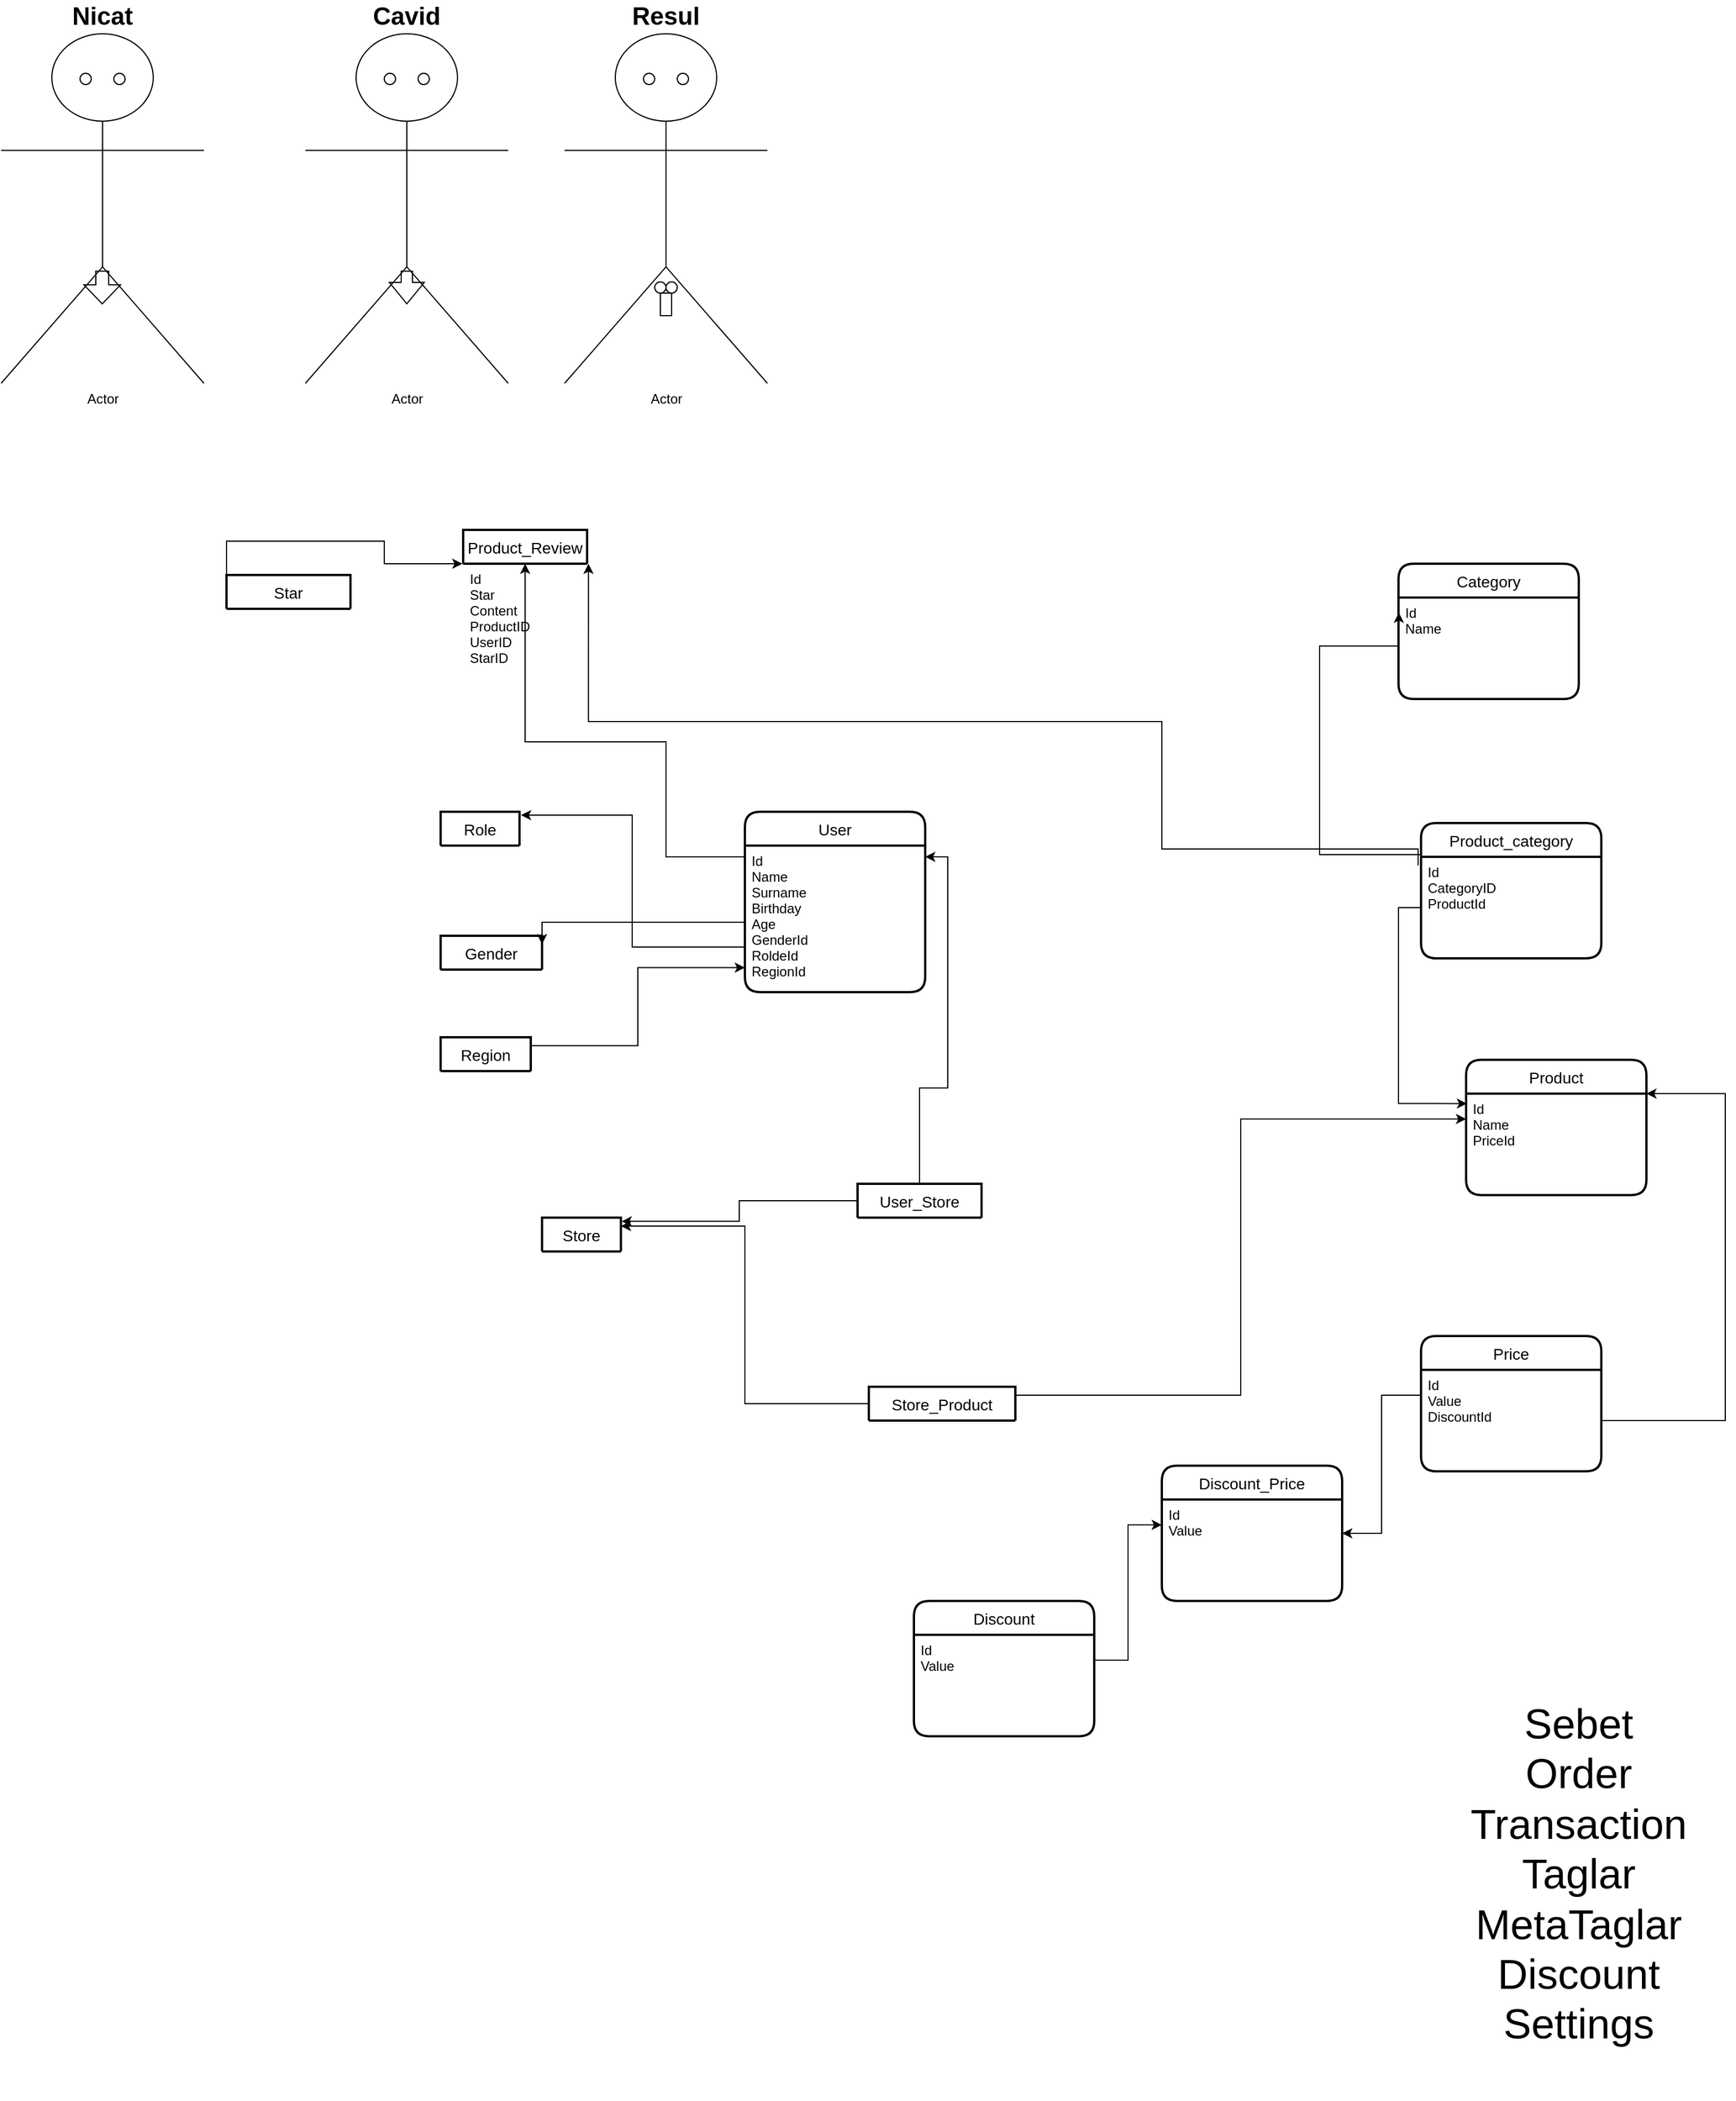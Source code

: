<mxfile version="20.2.8" type="github">
  <diagram name="Page-1" id="2ca16b54-16f6-2749-3443-fa8db7711227">
    <mxGraphModel dx="816" dy="437" grid="1" gridSize="10" guides="1" tooltips="1" connect="1" arrows="1" fold="1" page="1" pageScale="1" pageWidth="4681" pageHeight="3300" background="none" math="0" shadow="0">
      <root>
        <mxCell id="0" />
        <mxCell id="1" parent="0" />
        <mxCell id="Lx_lRHOu2gnfGisljdU7-14" value="Product" style="swimlane;childLayout=stackLayout;horizontal=1;startSize=30;horizontalStack=0;rounded=1;fontSize=14;fontStyle=0;strokeWidth=2;resizeParent=0;resizeLast=1;shadow=0;dashed=0;align=center;" parent="1" vertex="1">
          <mxGeometry x="3310" y="1480" width="160" height="120" as="geometry" />
        </mxCell>
        <mxCell id="Lx_lRHOu2gnfGisljdU7-15" value="Id&#xa;Name&#xa;PriceId" style="align=left;strokeColor=none;fillColor=none;spacingLeft=4;fontSize=12;verticalAlign=top;resizable=0;rotatable=0;part=1;" parent="Lx_lRHOu2gnfGisljdU7-14" vertex="1">
          <mxGeometry y="30" width="160" height="90" as="geometry" />
        </mxCell>
        <mxCell id="Ng0ElEHJoM7NORC7TLuu-4" style="edgeStyle=orthogonalEdgeStyle;rounded=0;orthogonalLoop=1;jettySize=auto;html=1;exitX=0;exitY=0.75;exitDx=0;exitDy=0;entryX=1.019;entryY=0.1;entryDx=0;entryDy=0;entryPerimeter=0;" parent="1" source="xBYZ0TqY-IHR42CS338j-1" target="Ng0ElEHJoM7NORC7TLuu-2" edge="1">
          <mxGeometry relative="1" as="geometry" />
        </mxCell>
        <mxCell id="xBYZ0TqY-IHR42CS338j-1" value="User" style="swimlane;childLayout=stackLayout;horizontal=1;startSize=30;horizontalStack=0;rounded=1;fontSize=14;fontStyle=0;strokeWidth=2;resizeParent=0;resizeLast=1;shadow=0;dashed=0;align=center;" parent="1" vertex="1">
          <mxGeometry x="2670" y="1260" width="160" height="160" as="geometry" />
        </mxCell>
        <mxCell id="xBYZ0TqY-IHR42CS338j-2" value="Id&#xa;Name&#xa;Surname&#xa;Birthday&#xa;Age&#xa;GenderId&#xa;RoldeId&#xa;RegionId&#xa;&#xa;" style="align=left;strokeColor=none;fillColor=none;spacingLeft=4;fontSize=12;verticalAlign=top;resizable=0;rotatable=0;part=1;" parent="xBYZ0TqY-IHR42CS338j-1" vertex="1">
          <mxGeometry y="30" width="160" height="130" as="geometry" />
        </mxCell>
        <mxCell id="xBYZ0TqY-IHR42CS338j-3" value="Gender" style="swimlane;childLayout=stackLayout;horizontal=1;startSize=30;horizontalStack=0;rounded=1;fontSize=14;fontStyle=0;strokeWidth=2;resizeParent=0;resizeLast=1;shadow=0;dashed=0;align=center;" parent="1" vertex="1" collapsed="1">
          <mxGeometry x="2400" y="1370" width="90" height="30" as="geometry">
            <mxRectangle x="40" y="400" width="160" height="70" as="alternateBounds" />
          </mxGeometry>
        </mxCell>
        <mxCell id="xBYZ0TqY-IHR42CS338j-4" value="Id&#xa;Value" style="align=left;strokeColor=none;fillColor=none;spacingLeft=4;fontSize=12;verticalAlign=top;resizable=0;rotatable=0;part=1;" parent="xBYZ0TqY-IHR42CS338j-3" vertex="1">
          <mxGeometry y="30" width="160" height="40" as="geometry" />
        </mxCell>
        <mxCell id="stfD9on2sdf5tOZbnmYr-1" style="edgeStyle=orthogonalEdgeStyle;rounded=0;orthogonalLoop=1;jettySize=auto;html=1;exitX=-0.002;exitY=0.586;exitDx=0;exitDy=0;entryX=1;entryY=0.25;entryDx=0;entryDy=0;exitPerimeter=0;" parent="1" source="xBYZ0TqY-IHR42CS338j-2" target="xBYZ0TqY-IHR42CS338j-3" edge="1">
          <mxGeometry relative="1" as="geometry">
            <mxPoint x="2820" y="1080" as="targetPoint" />
            <Array as="points">
              <mxPoint x="2660" y="1358" />
              <mxPoint x="2595" y="1358" />
            </Array>
          </mxGeometry>
        </mxCell>
        <mxCell id="Ng0ElEHJoM7NORC7TLuu-1" value="Role" style="swimlane;childLayout=stackLayout;horizontal=1;startSize=30;horizontalStack=0;rounded=1;fontSize=14;fontStyle=0;strokeWidth=2;resizeParent=0;resizeLast=1;shadow=0;dashed=0;align=center;" parent="1" vertex="1" collapsed="1">
          <mxGeometry x="2400" y="1260" width="70" height="30" as="geometry">
            <mxRectangle x="40" y="290" width="160" height="70" as="alternateBounds" />
          </mxGeometry>
        </mxCell>
        <mxCell id="Ng0ElEHJoM7NORC7TLuu-2" value="Id&#xa;Value" style="align=left;strokeColor=none;fillColor=none;spacingLeft=4;fontSize=12;verticalAlign=top;resizable=0;rotatable=0;part=1;" parent="Ng0ElEHJoM7NORC7TLuu-1" vertex="1">
          <mxGeometry y="30" width="160" height="40" as="geometry" />
        </mxCell>
        <mxCell id="Ng0ElEHJoM7NORC7TLuu-5" value="Region" style="swimlane;childLayout=stackLayout;horizontal=1;startSize=30;horizontalStack=0;rounded=1;fontSize=14;fontStyle=0;strokeWidth=2;resizeParent=0;resizeLast=1;shadow=0;dashed=0;align=center;" parent="1" vertex="1" collapsed="1">
          <mxGeometry x="2400" y="1460" width="80" height="30" as="geometry">
            <mxRectangle x="40" y="510" width="160" height="70" as="alternateBounds" />
          </mxGeometry>
        </mxCell>
        <mxCell id="Ng0ElEHJoM7NORC7TLuu-6" value="Id&#xa;Value" style="align=left;strokeColor=none;fillColor=none;spacingLeft=4;fontSize=12;verticalAlign=top;resizable=0;rotatable=0;part=1;" parent="Ng0ElEHJoM7NORC7TLuu-5" vertex="1">
          <mxGeometry y="30" width="160" height="40" as="geometry" />
        </mxCell>
        <mxCell id="Ng0ElEHJoM7NORC7TLuu-7" style="edgeStyle=orthogonalEdgeStyle;rounded=0;orthogonalLoop=1;jettySize=auto;html=1;exitX=1;exitY=0.25;exitDx=0;exitDy=0;entryX=0;entryY=0.833;entryDx=0;entryDy=0;entryPerimeter=0;" parent="1" source="Ng0ElEHJoM7NORC7TLuu-6" target="xBYZ0TqY-IHR42CS338j-2" edge="1">
          <mxGeometry relative="1" as="geometry" />
        </mxCell>
        <mxCell id="qgvWfJaStd43X-dEYsdI-1" value="Category" style="swimlane;childLayout=stackLayout;horizontal=1;startSize=30;horizontalStack=0;rounded=1;fontSize=14;fontStyle=0;strokeWidth=2;resizeParent=0;resizeLast=1;shadow=0;dashed=0;align=center;" parent="1" vertex="1">
          <mxGeometry x="3250" y="1040" width="160" height="120" as="geometry" />
        </mxCell>
        <mxCell id="qgvWfJaStd43X-dEYsdI-2" value="Id&#xa;Name" style="align=left;strokeColor=none;fillColor=none;spacingLeft=4;fontSize=12;verticalAlign=top;resizable=0;rotatable=0;part=1;" parent="qgvWfJaStd43X-dEYsdI-1" vertex="1">
          <mxGeometry y="30" width="160" height="90" as="geometry" />
        </mxCell>
        <mxCell id="qgvWfJaStd43X-dEYsdI-3" value="Product_category" style="swimlane;childLayout=stackLayout;horizontal=1;startSize=30;horizontalStack=0;rounded=1;fontSize=14;fontStyle=0;strokeWidth=2;resizeParent=0;resizeLast=1;shadow=0;dashed=0;align=center;" parent="1" vertex="1">
          <mxGeometry x="3270" y="1270" width="160" height="120" as="geometry" />
        </mxCell>
        <mxCell id="qgvWfJaStd43X-dEYsdI-4" value="Id&#xa;CategoryID&#xa;ProductId&#xa;" style="align=left;strokeColor=none;fillColor=none;spacingLeft=4;fontSize=12;verticalAlign=top;resizable=0;rotatable=0;part=1;" parent="qgvWfJaStd43X-dEYsdI-3" vertex="1">
          <mxGeometry y="30" width="160" height="90" as="geometry" />
        </mxCell>
        <mxCell id="sqMOtkHlyQWD_esIQW8H-6" style="edgeStyle=orthogonalEdgeStyle;rounded=0;orthogonalLoop=1;jettySize=auto;html=1;entryX=0.002;entryY=0.149;entryDx=0;entryDy=0;entryPerimeter=0;exitX=-0.003;exitY=0.311;exitDx=0;exitDy=0;exitPerimeter=0;" parent="1" source="qgvWfJaStd43X-dEYsdI-4" target="qgvWfJaStd43X-dEYsdI-2" edge="1">
          <mxGeometry relative="1" as="geometry">
            <mxPoint x="3030" y="1210" as="sourcePoint" />
            <mxPoint x="3010" y="1030" as="targetPoint" />
            <Array as="points">
              <mxPoint x="3270" y="1298" />
              <mxPoint x="3180" y="1298" />
              <mxPoint x="3180" y="1113" />
              <mxPoint x="3250" y="1113" />
            </Array>
          </mxGeometry>
        </mxCell>
        <mxCell id="sqMOtkHlyQWD_esIQW8H-8" style="edgeStyle=orthogonalEdgeStyle;rounded=0;orthogonalLoop=1;jettySize=auto;html=1;exitX=0;exitY=0.5;exitDx=0;exitDy=0;entryX=0.005;entryY=0.098;entryDx=0;entryDy=0;entryPerimeter=0;" parent="1" source="qgvWfJaStd43X-dEYsdI-4" target="Lx_lRHOu2gnfGisljdU7-15" edge="1">
          <mxGeometry relative="1" as="geometry">
            <mxPoint x="3050" y="1460" as="targetPoint" />
          </mxGeometry>
        </mxCell>
        <mxCell id="sqMOtkHlyQWD_esIQW8H-10" value="Actor" style="shape=umlActor;verticalLabelPosition=bottom;verticalAlign=top;html=1;outlineConnect=0;" parent="1" vertex="1">
          <mxGeometry x="2010" y="570" width="180" height="310" as="geometry" />
        </mxCell>
        <mxCell id="dHU1rHC7Ym9TqFhZgwqX-1" value="Product_Review" style="swimlane;childLayout=stackLayout;horizontal=1;startSize=30;horizontalStack=0;rounded=1;fontSize=14;fontStyle=0;strokeWidth=2;resizeParent=0;resizeLast=1;shadow=0;dashed=0;align=center;" parent="1" vertex="1">
          <mxGeometry x="2420" y="1010" width="110" height="30" as="geometry">
            <mxRectangle x="2420" y="1010" width="160" height="120" as="alternateBounds" />
          </mxGeometry>
        </mxCell>
        <mxCell id="dHU1rHC7Ym9TqFhZgwqX-2" value="Id&#xa;Star&#xa;Content&#xa;ProductID&#xa;UserID&#xa;StarID&#xa;" style="align=left;strokeColor=none;fillColor=none;spacingLeft=4;fontSize=12;verticalAlign=top;resizable=0;rotatable=0;part=1;" parent="dHU1rHC7Ym9TqFhZgwqX-1" vertex="1">
          <mxGeometry y="30" width="110" as="geometry" />
        </mxCell>
        <mxCell id="dHU1rHC7Ym9TqFhZgwqX-4" style="edgeStyle=orthogonalEdgeStyle;rounded=0;orthogonalLoop=1;jettySize=auto;html=1;entryX=1.011;entryY=0.575;entryDx=0;entryDy=0;entryPerimeter=0;exitX=-0.016;exitY=0.085;exitDx=0;exitDy=0;exitPerimeter=0;" parent="1" source="qgvWfJaStd43X-dEYsdI-4" target="dHU1rHC7Ym9TqFhZgwqX-2" edge="1">
          <mxGeometry relative="1" as="geometry">
            <mxPoint x="3090" y="1292" as="sourcePoint" />
            <Array as="points">
              <mxPoint x="3040" y="1293" />
              <mxPoint x="3040" y="1180" />
              <mxPoint x="2532" y="1180" />
            </Array>
          </mxGeometry>
        </mxCell>
        <mxCell id="nKw5TJk19VcrqlarT6K_-1" style="edgeStyle=orthogonalEdgeStyle;rounded=0;orthogonalLoop=1;jettySize=auto;html=1;entryX=1;entryY=0.75;entryDx=0;entryDy=0;" parent="1" source="xBYZ0TqY-IHR42CS338j-2" target="dHU1rHC7Ym9TqFhZgwqX-2" edge="1">
          <mxGeometry relative="1" as="geometry">
            <Array as="points">
              <mxPoint x="2600" y="1300" />
              <mxPoint x="2600" y="1198" />
            </Array>
          </mxGeometry>
        </mxCell>
        <mxCell id="XZvPWjoXxoVKy22Qzbwp-1" value="&lt;font style=&quot;font-size: 22px;&quot;&gt;&lt;b&gt;Nicat&lt;/b&gt;&lt;/font&gt;" style="text;html=1;strokeColor=none;fillColor=none;align=center;verticalAlign=middle;whiteSpace=wrap;rounded=0;" parent="1" vertex="1">
          <mxGeometry x="2070" y="540" width="60" height="30" as="geometry" />
        </mxCell>
        <mxCell id="XZvPWjoXxoVKy22Qzbwp-2" value="" style="ellipse;whiteSpace=wrap;html=1;fontSize=22;" parent="1" vertex="1">
          <mxGeometry x="2080" y="605" width="10" height="10" as="geometry" />
        </mxCell>
        <mxCell id="XZvPWjoXxoVKy22Qzbwp-3" value="" style="ellipse;whiteSpace=wrap;html=1;fontSize=22;" parent="1" vertex="1">
          <mxGeometry x="2110" y="605" width="10" height="10" as="geometry" />
        </mxCell>
        <mxCell id="ZAXRh0nB9OIGQgay7iL2-8" style="edgeStyle=orthogonalEdgeStyle;rounded=0;orthogonalLoop=1;jettySize=auto;html=1;entryX=-0.006;entryY=0.88;entryDx=0;entryDy=0;entryPerimeter=0;exitX=0;exitY=0.25;exitDx=0;exitDy=0;" parent="1" source="ZAXRh0nB9OIGQgay7iL2-7" target="dHU1rHC7Ym9TqFhZgwqX-2" edge="1">
          <mxGeometry relative="1" as="geometry">
            <mxPoint x="2300" y="990" as="sourcePoint" />
            <Array as="points">
              <mxPoint x="2210" y="1020" />
              <mxPoint x="2350" y="1020" />
              <mxPoint x="2350" y="1040" />
            </Array>
          </mxGeometry>
        </mxCell>
        <mxCell id="ZAXRh0nB9OIGQgay7iL2-6" value="Star" style="swimlane;childLayout=stackLayout;horizontal=1;startSize=30;horizontalStack=0;rounded=1;fontSize=14;fontStyle=0;strokeWidth=2;resizeParent=0;resizeLast=1;shadow=0;dashed=0;align=center;" parent="1" vertex="1" collapsed="1">
          <mxGeometry x="2210" y="1050" width="110" height="30" as="geometry">
            <mxRectangle x="2370" y="940" width="160" height="120" as="alternateBounds" />
          </mxGeometry>
        </mxCell>
        <mxCell id="ZAXRh0nB9OIGQgay7iL2-7" value="Id&#xa;Value&#xa;" style="align=left;strokeColor=none;fillColor=none;spacingLeft=4;fontSize=12;verticalAlign=top;resizable=0;rotatable=0;part=1;" parent="ZAXRh0nB9OIGQgay7iL2-6" vertex="1">
          <mxGeometry y="30" width="160" height="90" as="geometry" />
        </mxCell>
        <mxCell id="yKaKL4Rtw1u_Q-rfmTsV-8" value="Store" style="swimlane;childLayout=stackLayout;horizontal=1;startSize=30;horizontalStack=0;rounded=1;fontSize=14;fontStyle=0;strokeWidth=2;resizeParent=0;resizeLast=1;shadow=0;dashed=0;align=center;" parent="1" vertex="1" collapsed="1">
          <mxGeometry x="2490" y="1620" width="70" height="30" as="geometry">
            <mxRectangle x="2490" y="1620" width="160" height="120" as="alternateBounds" />
          </mxGeometry>
        </mxCell>
        <mxCell id="yKaKL4Rtw1u_Q-rfmTsV-9" value="Id&#xa;Name&#xa;" style="align=left;strokeColor=none;fillColor=none;spacingLeft=4;fontSize=12;verticalAlign=top;resizable=0;rotatable=0;part=1;" parent="yKaKL4Rtw1u_Q-rfmTsV-8" vertex="1">
          <mxGeometry y="30" width="160" height="90" as="geometry" />
        </mxCell>
        <mxCell id="yKaKL4Rtw1u_Q-rfmTsV-14" style="edgeStyle=orthogonalEdgeStyle;rounded=0;orthogonalLoop=1;jettySize=auto;html=1;entryX=1;entryY=0.25;entryDx=0;entryDy=0;" parent="1" source="yKaKL4Rtw1u_Q-rfmTsV-11" target="xBYZ0TqY-IHR42CS338j-1" edge="1">
          <mxGeometry relative="1" as="geometry">
            <mxPoint x="2870" y="1410" as="targetPoint" />
          </mxGeometry>
        </mxCell>
        <mxCell id="yKaKL4Rtw1u_Q-rfmTsV-11" value="User_Store" style="swimlane;childLayout=stackLayout;horizontal=1;startSize=30;horizontalStack=0;rounded=1;fontSize=14;fontStyle=0;strokeWidth=2;resizeParent=0;resizeLast=1;shadow=0;dashed=0;align=center;" parent="1" vertex="1" collapsed="1">
          <mxGeometry x="2770" y="1590" width="110" height="30" as="geometry">
            <mxRectangle x="2770" y="1590" width="160" height="120" as="alternateBounds" />
          </mxGeometry>
        </mxCell>
        <mxCell id="yKaKL4Rtw1u_Q-rfmTsV-12" value="Id&#xa;UserId&#xa;StoreId&#xa;" style="align=left;strokeColor=none;fillColor=none;spacingLeft=4;fontSize=12;verticalAlign=top;resizable=0;rotatable=0;part=1;" parent="yKaKL4Rtw1u_Q-rfmTsV-11" vertex="1">
          <mxGeometry y="30" width="160" height="90" as="geometry" />
        </mxCell>
        <mxCell id="yKaKL4Rtw1u_Q-rfmTsV-13" style="edgeStyle=orthogonalEdgeStyle;rounded=0;orthogonalLoop=1;jettySize=auto;html=1;entryX=1.009;entryY=0.109;entryDx=0;entryDy=0;entryPerimeter=0;" parent="1" source="yKaKL4Rtw1u_Q-rfmTsV-12" target="yKaKL4Rtw1u_Q-rfmTsV-9" edge="1">
          <mxGeometry relative="1" as="geometry" />
        </mxCell>
        <mxCell id="yKaKL4Rtw1u_Q-rfmTsV-15" value="Store_Product" style="swimlane;childLayout=stackLayout;horizontal=1;startSize=30;horizontalStack=0;rounded=1;fontSize=14;fontStyle=0;strokeWidth=2;resizeParent=0;resizeLast=1;shadow=0;dashed=0;align=center;" parent="1" vertex="1" collapsed="1">
          <mxGeometry x="2780" y="1770" width="130" height="30" as="geometry">
            <mxRectangle x="2760" y="1770" width="160" height="120" as="alternateBounds" />
          </mxGeometry>
        </mxCell>
        <mxCell id="yKaKL4Rtw1u_Q-rfmTsV-16" value="Id&#xa;ProductId&#xa;StoreId&#xa;" style="align=left;strokeColor=none;fillColor=none;spacingLeft=4;fontSize=12;verticalAlign=top;resizable=0;rotatable=0;part=1;" parent="yKaKL4Rtw1u_Q-rfmTsV-15" vertex="1">
          <mxGeometry y="30" width="160" height="90" as="geometry" />
        </mxCell>
        <mxCell id="yKaKL4Rtw1u_Q-rfmTsV-18" style="edgeStyle=orthogonalEdgeStyle;rounded=0;orthogonalLoop=1;jettySize=auto;html=1;exitX=0;exitY=0.5;exitDx=0;exitDy=0;entryX=1;entryY=0.25;entryDx=0;entryDy=0;" parent="1" source="yKaKL4Rtw1u_Q-rfmTsV-16" target="yKaKL4Rtw1u_Q-rfmTsV-9" edge="1">
          <mxGeometry relative="1" as="geometry" />
        </mxCell>
        <mxCell id="yKaKL4Rtw1u_Q-rfmTsV-19" style="edgeStyle=orthogonalEdgeStyle;rounded=0;orthogonalLoop=1;jettySize=auto;html=1;exitX=1;exitY=0.25;exitDx=0;exitDy=0;entryX=0;entryY=0.25;entryDx=0;entryDy=0;" parent="1" source="yKaKL4Rtw1u_Q-rfmTsV-16" target="Lx_lRHOu2gnfGisljdU7-15" edge="1">
          <mxGeometry relative="1" as="geometry">
            <mxPoint x="3060.0" y="1720" as="targetPoint" />
          </mxGeometry>
        </mxCell>
        <mxCell id="_MPn0cLWVJvE2rQs4-zf-4" value="&lt;font style=&quot;font-size: 37px;&quot;&gt;Sebet&lt;br&gt;Order&lt;br&gt;Transaction&lt;br&gt;Taglar&lt;br&gt;MetaTaglar&lt;br&gt;Discount&lt;br&gt;Settings&lt;br&gt;&lt;br&gt;&lt;/font&gt;" style="text;html=1;strokeColor=none;fillColor=none;align=center;verticalAlign=middle;whiteSpace=wrap;rounded=0;" parent="1" vertex="1">
          <mxGeometry x="3310" y="2070" width="200" height="310" as="geometry" />
        </mxCell>
        <mxCell id="eSK0Mbw0FFNFPO_v78qw-1" value="Actor" style="shape=umlActor;verticalLabelPosition=bottom;verticalAlign=top;html=1;outlineConnect=0;" vertex="1" parent="1">
          <mxGeometry x="2280" y="570" width="180" height="310" as="geometry" />
        </mxCell>
        <mxCell id="Tw9rYQJ73jN-e2Gadvb--1" value="Discount" style="swimlane;childLayout=stackLayout;horizontal=1;startSize=30;horizontalStack=0;rounded=1;fontSize=14;fontStyle=0;strokeWidth=2;resizeParent=0;resizeLast=1;shadow=0;dashed=0;align=center;" parent="1" vertex="1">
          <mxGeometry x="2820" y="1960" width="160" height="120" as="geometry">
            <mxRectangle x="2910" y="1870" width="130" height="30" as="alternateBounds" />
          </mxGeometry>
        </mxCell>
        <mxCell id="Tw9rYQJ73jN-e2Gadvb--2" value="Id&#xa;Value&#xa;" style="align=left;strokeColor=none;fillColor=none;spacingLeft=4;fontSize=12;verticalAlign=top;resizable=0;rotatable=0;part=1;" parent="Tw9rYQJ73jN-e2Gadvb--1" vertex="1">
          <mxGeometry y="30" width="160" height="90" as="geometry" />
        </mxCell>
        <mxCell id="eSK0Mbw0FFNFPO_v78qw-2" value="&lt;font style=&quot;font-size: 22px;&quot;&gt;&lt;b&gt;Cavid&lt;/b&gt;&lt;/font&gt;" style="text;html=1;strokeColor=none;fillColor=none;align=center;verticalAlign=middle;whiteSpace=wrap;rounded=0;" vertex="1" parent="1">
          <mxGeometry x="2340" y="540" width="60" height="30" as="geometry" />
        </mxCell>
        <mxCell id="Tw9rYQJ73jN-e2Gadvb--3" value="Price" style="swimlane;childLayout=stackLayout;horizontal=1;startSize=30;horizontalStack=0;rounded=1;fontSize=14;fontStyle=0;strokeWidth=2;resizeParent=0;resizeLast=1;shadow=0;dashed=0;align=center;" parent="1" vertex="1">
          <mxGeometry x="3270" y="1725" width="160" height="120" as="geometry">
            <mxRectangle x="2910" y="1870" width="130" height="30" as="alternateBounds" />
          </mxGeometry>
        </mxCell>
        <mxCell id="Tw9rYQJ73jN-e2Gadvb--4" value="Id&#xa;Value&#xa;DiscountId&#xa;" style="align=left;strokeColor=none;fillColor=none;spacingLeft=4;fontSize=12;verticalAlign=top;resizable=0;rotatable=0;part=1;" parent="Tw9rYQJ73jN-e2Gadvb--3" vertex="1">
          <mxGeometry y="30" width="160" height="90" as="geometry" />
        </mxCell>
        <mxCell id="eSK0Mbw0FFNFPO_v78qw-3" value="" style="ellipse;whiteSpace=wrap;html=1;fontSize=22;" vertex="1" parent="1">
          <mxGeometry x="2350" y="605" width="10" height="10" as="geometry" />
        </mxCell>
        <mxCell id="Tw9rYQJ73jN-e2Gadvb--5" style="edgeStyle=orthogonalEdgeStyle;rounded=0;orthogonalLoop=1;jettySize=auto;html=1;entryX=1;entryY=0;entryDx=0;entryDy=0;" parent="1" source="Tw9rYQJ73jN-e2Gadvb--4" target="Lx_lRHOu2gnfGisljdU7-15" edge="1">
          <mxGeometry relative="1" as="geometry">
            <Array as="points">
              <mxPoint x="3540" y="1800" />
              <mxPoint x="3540" y="1510" />
            </Array>
          </mxGeometry>
        </mxCell>
        <mxCell id="xwJ_uQ3PH8p8zINR2uas-2" value="Discount_Price" style="swimlane;childLayout=stackLayout;horizontal=1;startSize=30;horizontalStack=0;rounded=1;fontSize=14;fontStyle=0;strokeWidth=2;resizeParent=0;resizeLast=1;shadow=0;dashed=0;align=center;" vertex="1" parent="1">
          <mxGeometry x="3040" y="1840" width="160" height="120" as="geometry">
            <mxRectangle x="2910" y="1870" width="130" height="30" as="alternateBounds" />
          </mxGeometry>
        </mxCell>
        <mxCell id="xwJ_uQ3PH8p8zINR2uas-3" value="Id&#xa;Value&#xa;" style="align=left;strokeColor=none;fillColor=none;spacingLeft=4;fontSize=12;verticalAlign=top;resizable=0;rotatable=0;part=1;" vertex="1" parent="xwJ_uQ3PH8p8zINR2uas-2">
          <mxGeometry y="30" width="160" height="90" as="geometry" />
        </mxCell>
        <mxCell id="eSK0Mbw0FFNFPO_v78qw-4" value="" style="ellipse;whiteSpace=wrap;html=1;fontSize=22;" vertex="1" parent="1">
          <mxGeometry x="2380" y="605" width="10" height="10" as="geometry" />
        </mxCell>
        <mxCell id="xwJ_uQ3PH8p8zINR2uas-5" style="edgeStyle=orthogonalEdgeStyle;rounded=0;orthogonalLoop=1;jettySize=auto;html=1;exitX=1;exitY=0.25;exitDx=0;exitDy=0;entryX=0;entryY=0.25;entryDx=0;entryDy=0;" edge="1" parent="1" source="Tw9rYQJ73jN-e2Gadvb--2" target="xwJ_uQ3PH8p8zINR2uas-3">
          <mxGeometry relative="1" as="geometry" />
        </mxCell>
        <mxCell id="eSK0Mbw0FFNFPO_v78qw-5" value="Actor" style="shape=umlActor;verticalLabelPosition=bottom;verticalAlign=top;html=1;outlineConnect=0;" vertex="1" parent="1">
          <mxGeometry x="2510" y="570" width="180" height="310" as="geometry" />
        </mxCell>
        <mxCell id="xwJ_uQ3PH8p8zINR2uas-6" style="edgeStyle=orthogonalEdgeStyle;rounded=0;orthogonalLoop=1;jettySize=auto;html=1;exitX=0;exitY=0.25;exitDx=0;exitDy=0;entryX=1;entryY=0.5;entryDx=0;entryDy=0;" edge="1" parent="1" source="Tw9rYQJ73jN-e2Gadvb--4" target="xwJ_uQ3PH8p8zINR2uas-2">
          <mxGeometry relative="1" as="geometry" />
        </mxCell>
        <mxCell id="eSK0Mbw0FFNFPO_v78qw-6" value="&lt;font style=&quot;font-size: 22px;&quot;&gt;&lt;b&gt;Resul&lt;/b&gt;&lt;/font&gt;" style="text;html=1;strokeColor=none;fillColor=none;align=center;verticalAlign=middle;whiteSpace=wrap;rounded=0;" vertex="1" parent="1">
          <mxGeometry x="2570" y="540" width="60" height="30" as="geometry" />
        </mxCell>
        <mxCell id="eSK0Mbw0FFNFPO_v78qw-7" value="" style="ellipse;whiteSpace=wrap;html=1;fontSize=22;" vertex="1" parent="1">
          <mxGeometry x="2580" y="605" width="10" height="10" as="geometry" />
        </mxCell>
        <mxCell id="eSK0Mbw0FFNFPO_v78qw-8" value="" style="ellipse;whiteSpace=wrap;html=1;fontSize=22;" vertex="1" parent="1">
          <mxGeometry x="2610" y="605" width="10" height="10" as="geometry" />
        </mxCell>
        <mxCell id="eSK0Mbw0FFNFPO_v78qw-11" value="" style="shape=flexArrow;endArrow=classic;html=1;rounded=0;" edge="1" parent="1">
          <mxGeometry width="50" height="50" relative="1" as="geometry">
            <mxPoint x="2370" y="780" as="sourcePoint" />
            <mxPoint x="2370" y="810" as="targetPoint" />
          </mxGeometry>
        </mxCell>
        <mxCell id="eSK0Mbw0FFNFPO_v78qw-12" value="" style="shape=flexArrow;endArrow=classic;html=1;rounded=0;width=11.429;endSize=5.286;" edge="1" parent="1">
          <mxGeometry width="50" height="50" relative="1" as="geometry">
            <mxPoint x="2099.71" y="780" as="sourcePoint" />
            <mxPoint x="2099.71" y="810" as="targetPoint" />
          </mxGeometry>
        </mxCell>
        <mxCell id="xwJ_uQ3PH8p8zINR2uas-7" value="" style="ellipse;whiteSpace=wrap;html=1;aspect=fixed;" vertex="1" parent="1">
          <mxGeometry x="2590" y="790" width="10" height="10" as="geometry" />
        </mxCell>
        <mxCell id="xwJ_uQ3PH8p8zINR2uas-8" value="" style="ellipse;whiteSpace=wrap;html=1;aspect=fixed;" vertex="1" parent="1">
          <mxGeometry x="2600" y="790" width="10" height="10" as="geometry" />
        </mxCell>
        <mxCell id="xwJ_uQ3PH8p8zINR2uas-9" value="" style="rounded=0;whiteSpace=wrap;html=1;" vertex="1" parent="1">
          <mxGeometry x="2595" y="800" width="10" height="20" as="geometry" />
        </mxCell>
      </root>
    </mxGraphModel>
  </diagram>
</mxfile>
